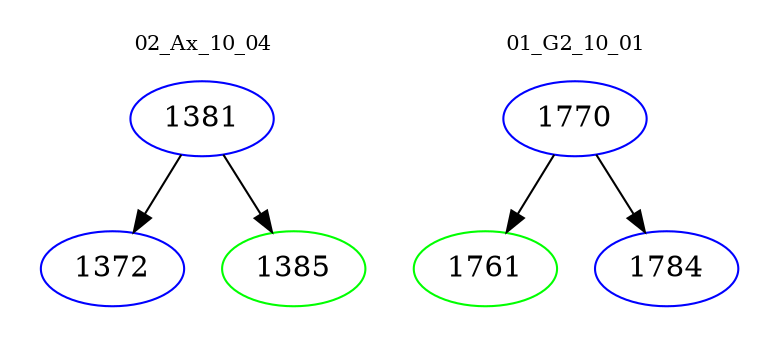 digraph{
subgraph cluster_0 {
color = white
label = "02_Ax_10_04";
fontsize=10;
T0_1381 [label="1381", color="blue"]
T0_1381 -> T0_1372 [color="black"]
T0_1372 [label="1372", color="blue"]
T0_1381 -> T0_1385 [color="black"]
T0_1385 [label="1385", color="green"]
}
subgraph cluster_1 {
color = white
label = "01_G2_10_01";
fontsize=10;
T1_1770 [label="1770", color="blue"]
T1_1770 -> T1_1761 [color="black"]
T1_1761 [label="1761", color="green"]
T1_1770 -> T1_1784 [color="black"]
T1_1784 [label="1784", color="blue"]
}
}
